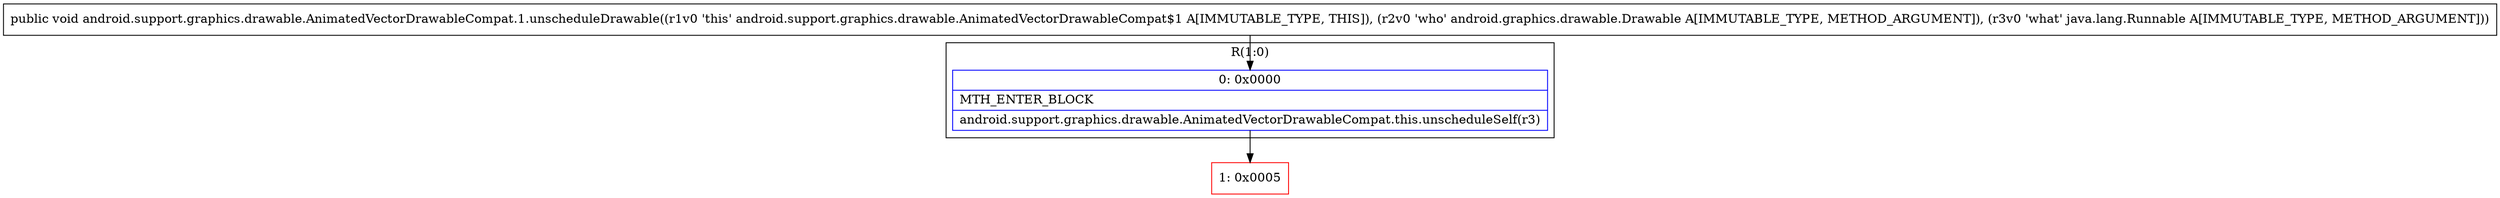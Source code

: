 digraph "CFG forandroid.support.graphics.drawable.AnimatedVectorDrawableCompat.1.unscheduleDrawable(Landroid\/graphics\/drawable\/Drawable;Ljava\/lang\/Runnable;)V" {
subgraph cluster_Region_1601339807 {
label = "R(1:0)";
node [shape=record,color=blue];
Node_0 [shape=record,label="{0\:\ 0x0000|MTH_ENTER_BLOCK\l|android.support.graphics.drawable.AnimatedVectorDrawableCompat.this.unscheduleSelf(r3)\l}"];
}
Node_1 [shape=record,color=red,label="{1\:\ 0x0005}"];
MethodNode[shape=record,label="{public void android.support.graphics.drawable.AnimatedVectorDrawableCompat.1.unscheduleDrawable((r1v0 'this' android.support.graphics.drawable.AnimatedVectorDrawableCompat$1 A[IMMUTABLE_TYPE, THIS]), (r2v0 'who' android.graphics.drawable.Drawable A[IMMUTABLE_TYPE, METHOD_ARGUMENT]), (r3v0 'what' java.lang.Runnable A[IMMUTABLE_TYPE, METHOD_ARGUMENT])) }"];
MethodNode -> Node_0;
Node_0 -> Node_1;
}


